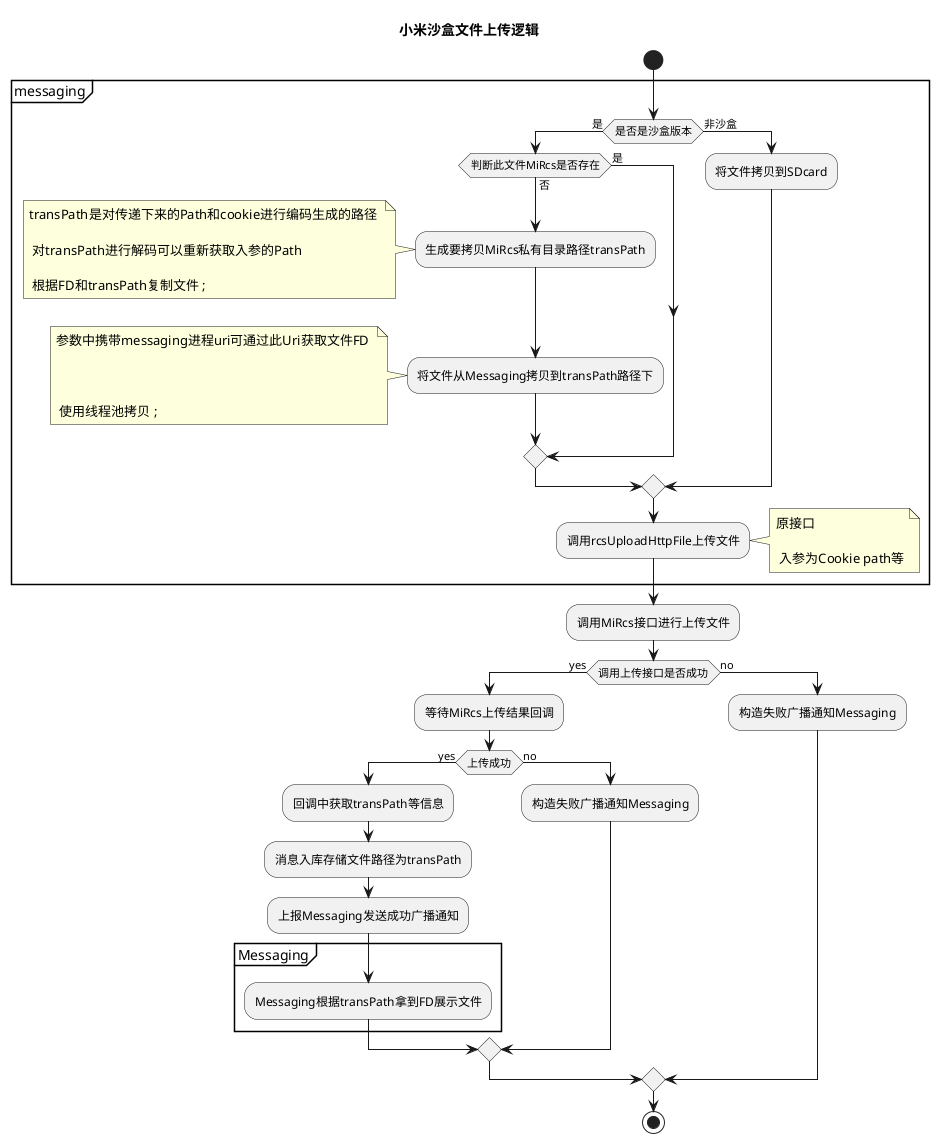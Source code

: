 @startuml
title 小米沙盒文件上传逻辑
start
	group messaging
	if(是否是沙盒版本) then (是)
        if(判断此文件MiRcs是否存在)then (否)
            :生成要拷贝MiRcs私有目录路径transPath;
            note left: transPath是对传递下来的Path和cookie进行编码生成的路径 \r\n 对transPath进行解码可以重新获取入参的Path  \r\n 根据FD和transPath复制文件 ;
            :将文件从Messaging拷贝到transPath路径下;
            note left:参数中携带messaging进程uri可通过此Uri获取文件FD \r\n \r\n 使用线程池拷贝 ;
         else(是)
	    endif
	else(非沙盒)
	:将文件拷贝到SDcard;
	endif
	:调用rcsUploadHttpFile上传文件;
	note right: 原接口 \r\n 入参为Cookie path等
	end group

  :调用MiRcs接口进行上传文件;
	if(调用上传接口是否成功) then (yes)
	        :等待MiRcs上传结果回调;
    	    if(上传成功)then(yes)
					:回调中获取transPath等信息;
					:消息入库存储文件路径为transPath;
                    :上报Messaging发送成功广播通知;
                    group Messaging
                    :Messaging根据transPath拿到FD展示文件;
                    endgroup
    	    else(no)
    	    :构造失败广播通知Messaging;
    	    endif
    else(no)
    	:构造失败广播通知Messaging;
    endif
stop
@end
